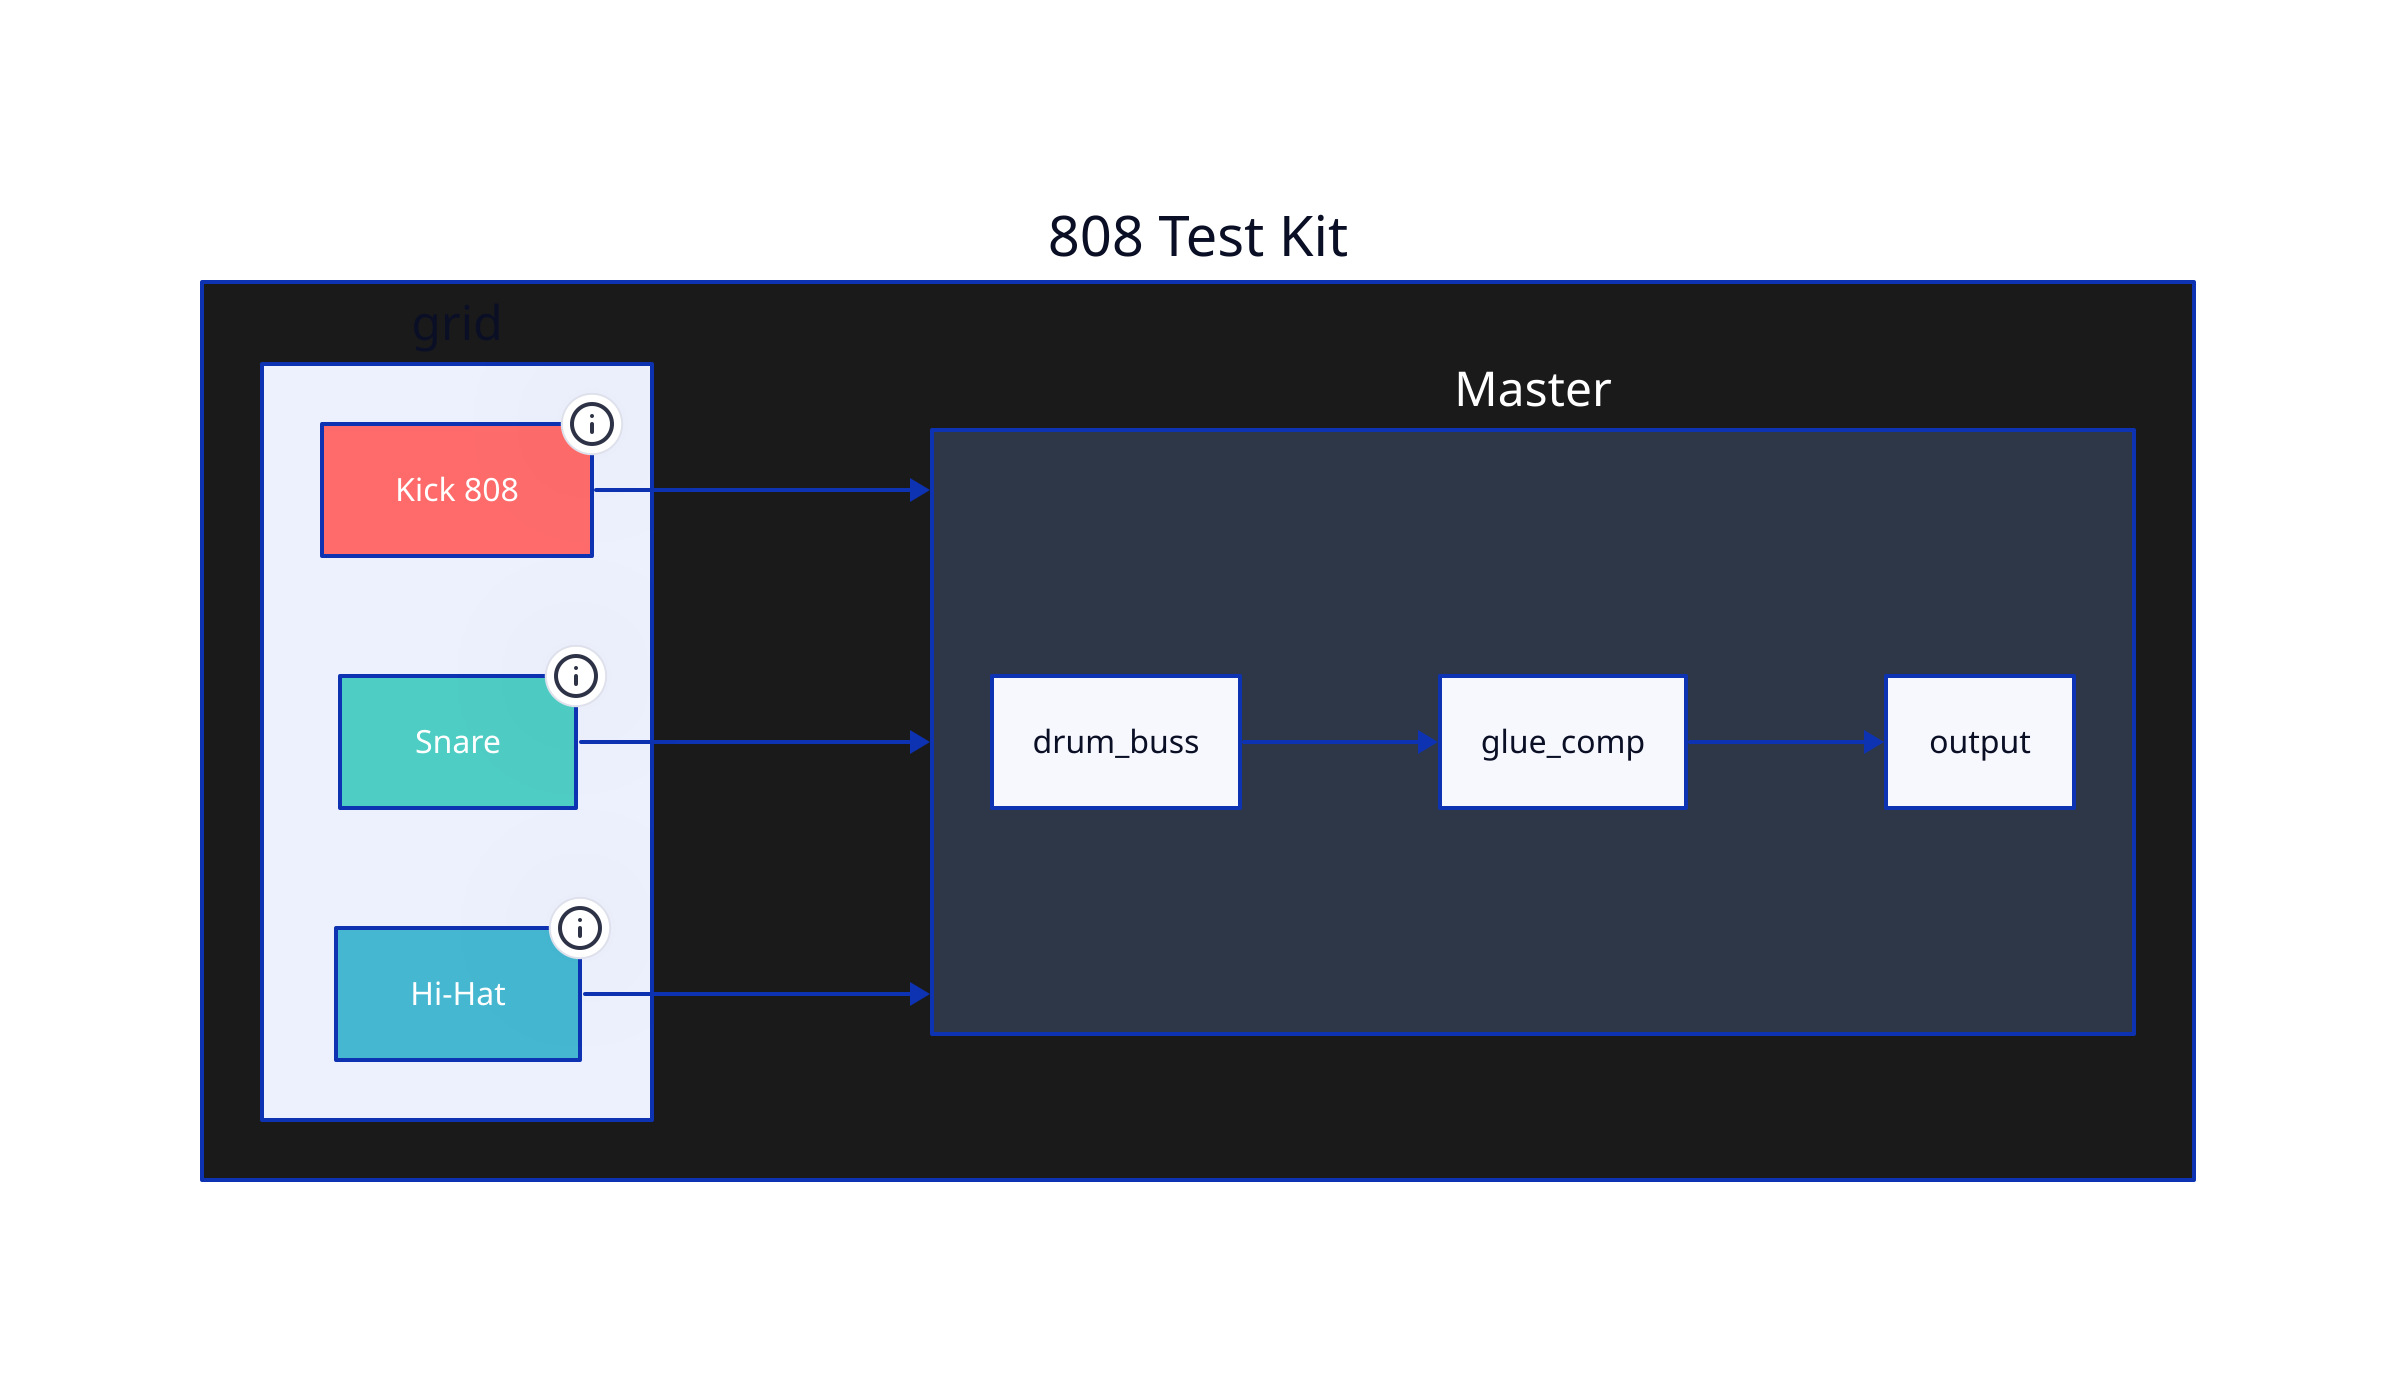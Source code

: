 direction: right

drum_rack: "808 Test Kit" {
  style.fill: "#1a1a1a"
  
  grid: {
    C1: "Kick 808" {
      tooltip: |md
        **MIDI**: C1 (36)
        **Device**: 808 Kick
        **Chain**: Direct to master
      |
      style.fill: "#ff6b6b"
      style.font-color: white
    }
    
    D1: "Snare" {
      tooltip: |md
        **MIDI**: D1 (38)  
        **Device**: Clap + Reverb
        **Chain**: Effects processing
      |
      style.fill: "#4ecdc4"
      style.font-color: white
    }
    
    E1: "Hi-Hat" {
      tooltip: |md
        **MIDI**: E1 (40)
        **Device**: HiHat synthesizer
        **Chain**: Filter + Autopan
      |
      style.fill: "#45b7d1"
      style.font-color: white
    }
  }
  
  master_chain: "Master" {
    drum_buss -> glue_comp -> output
    style.fill: "#2d3748"
    style.font-color: white
  }
  
  grid.C1 -> master_chain
  grid.D1 -> master_chain  
  grid.E1 -> master_chain
}